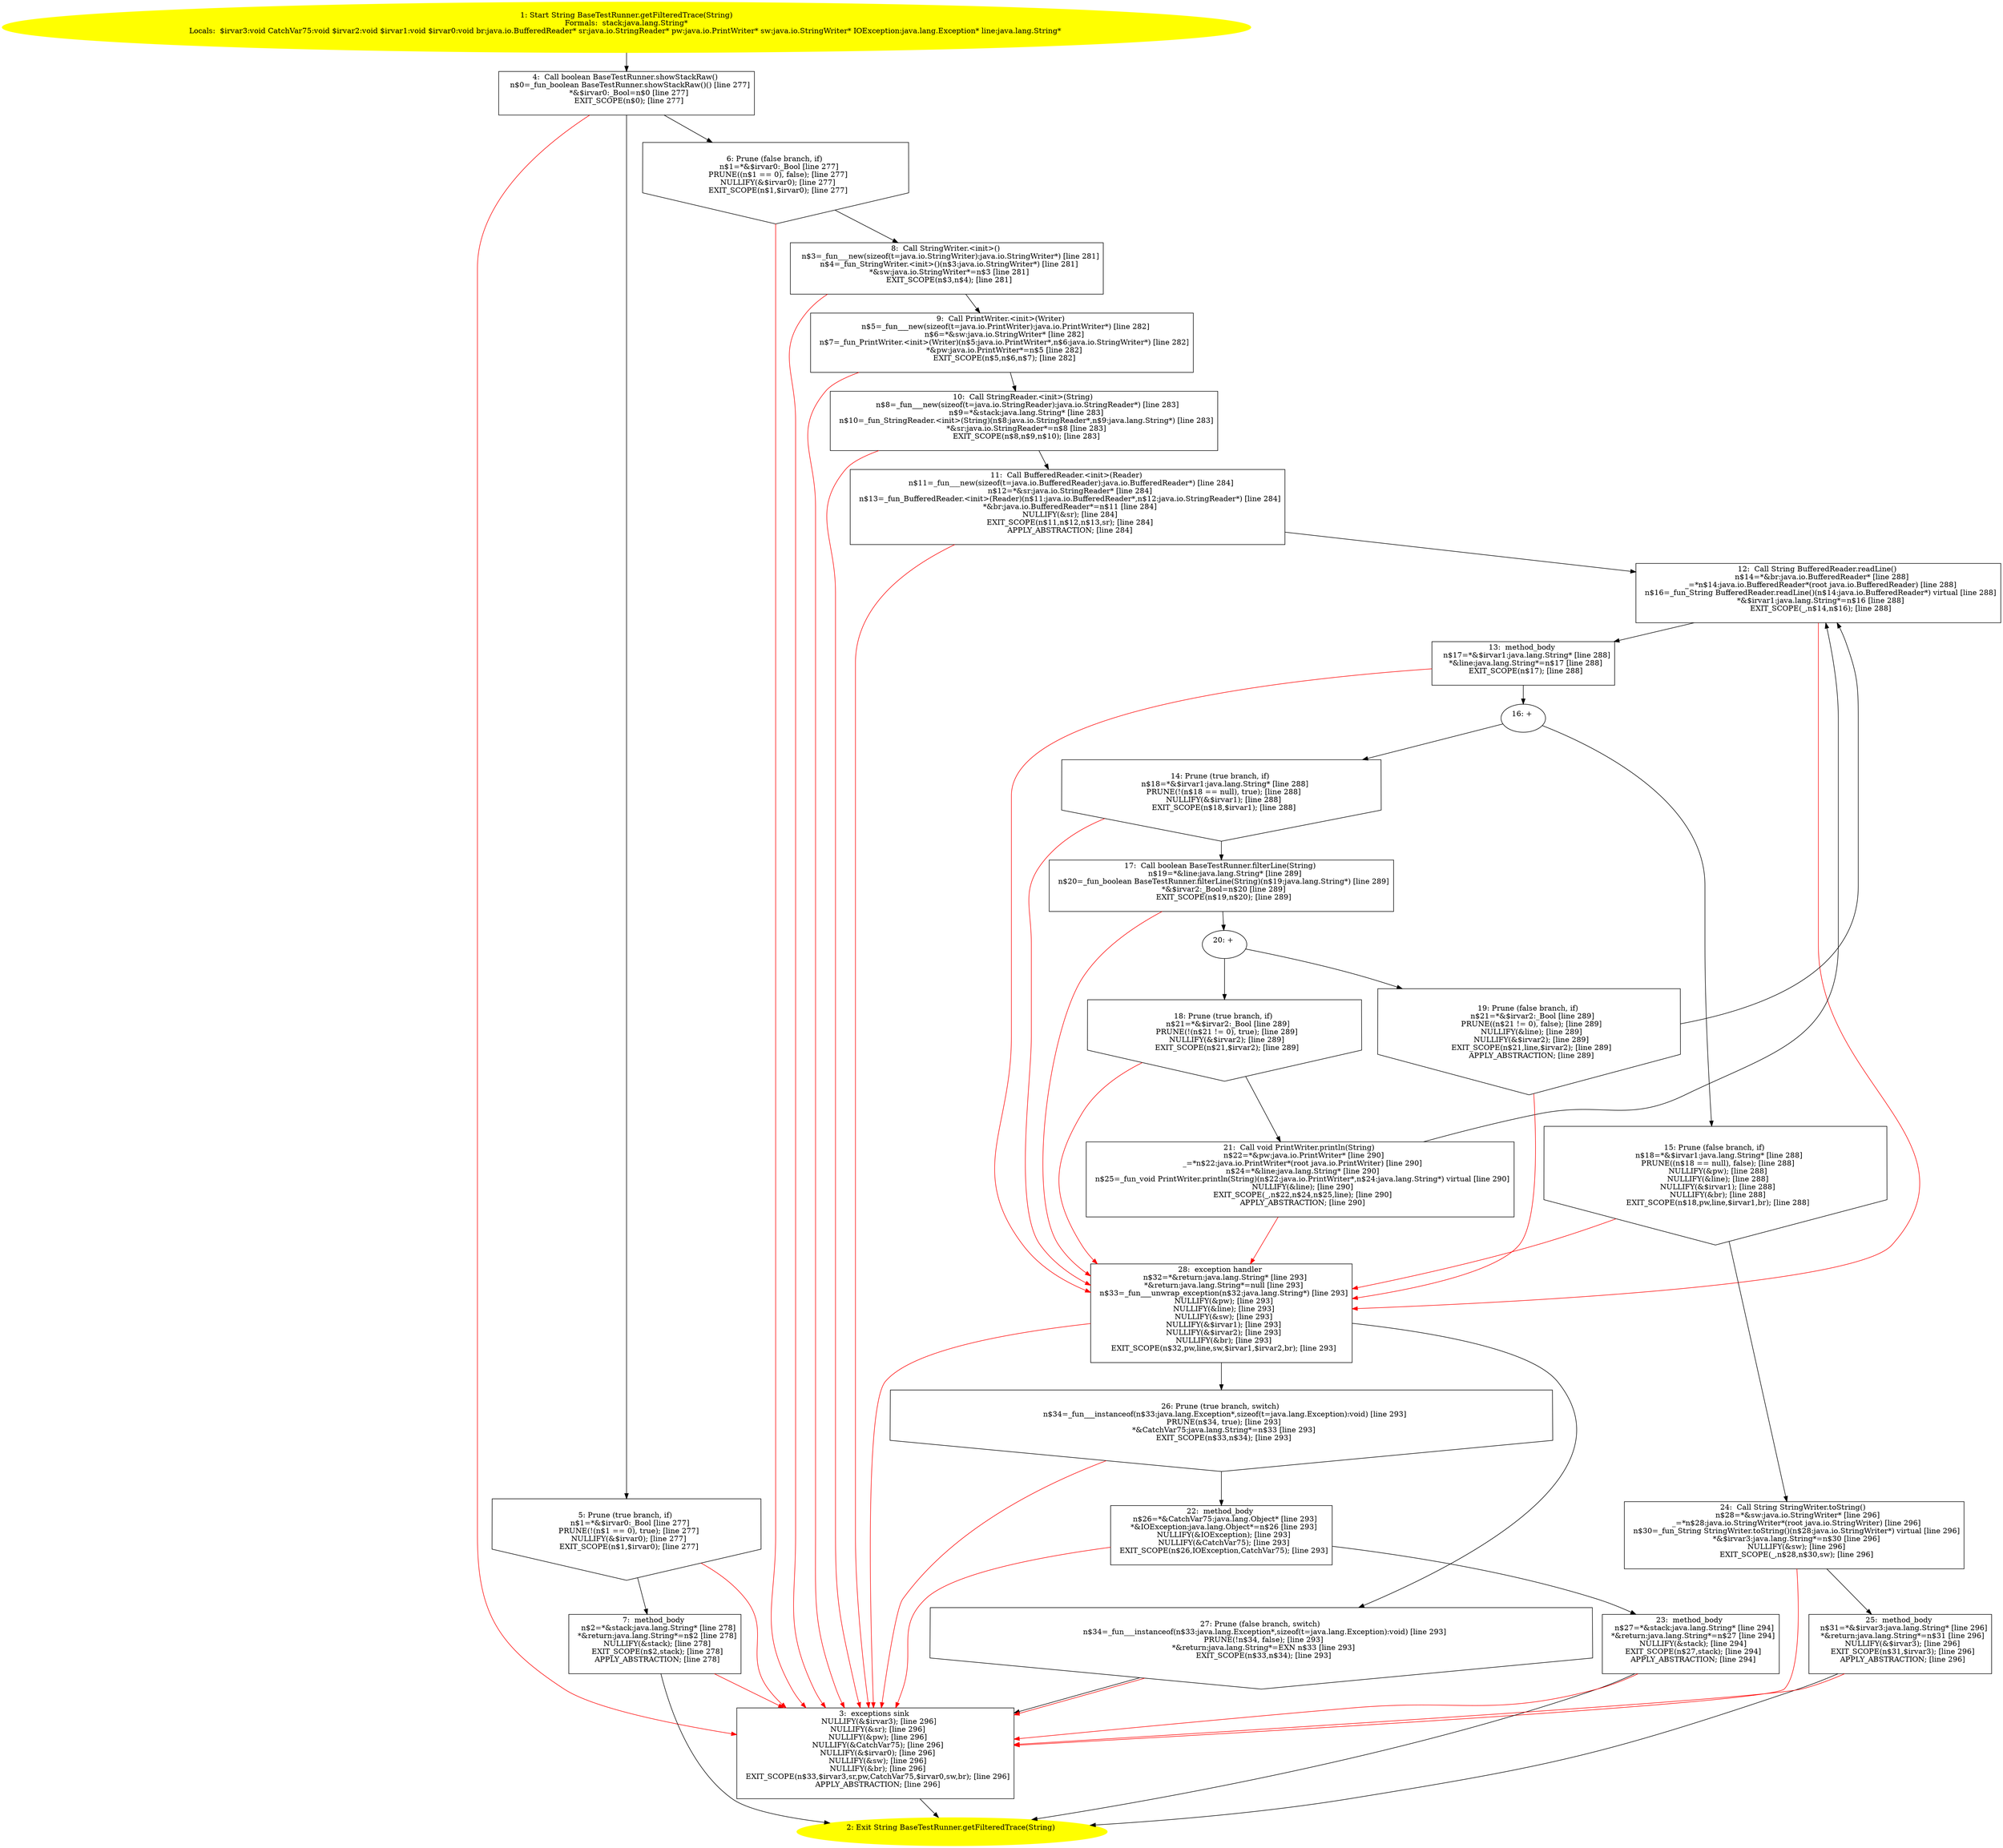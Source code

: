 /* @generated */
digraph cfg {
"junit.runner.BaseTestRunner.getFilteredTrace(java.lang.String):java.lang.String.85c23ba54e7916996d76122bf459030a_1" [label="1: Start String BaseTestRunner.getFilteredTrace(String)\nFormals:  stack:java.lang.String*\nLocals:  $irvar3:void CatchVar75:void $irvar2:void $irvar1:void $irvar0:void br:java.io.BufferedReader* sr:java.io.StringReader* pw:java.io.PrintWriter* sw:java.io.StringWriter* IOException:java.lang.Exception* line:java.lang.String* \n  " color=yellow style=filled]
	

	 "junit.runner.BaseTestRunner.getFilteredTrace(java.lang.String):java.lang.String.85c23ba54e7916996d76122bf459030a_1" -> "junit.runner.BaseTestRunner.getFilteredTrace(java.lang.String):java.lang.String.85c23ba54e7916996d76122bf459030a_4" ;
"junit.runner.BaseTestRunner.getFilteredTrace(java.lang.String):java.lang.String.85c23ba54e7916996d76122bf459030a_2" [label="2: Exit String BaseTestRunner.getFilteredTrace(String) \n  " color=yellow style=filled]
	

"junit.runner.BaseTestRunner.getFilteredTrace(java.lang.String):java.lang.String.85c23ba54e7916996d76122bf459030a_3" [label="3:  exceptions sink \n   NULLIFY(&$irvar3); [line 296]\n  NULLIFY(&sr); [line 296]\n  NULLIFY(&pw); [line 296]\n  NULLIFY(&CatchVar75); [line 296]\n  NULLIFY(&$irvar0); [line 296]\n  NULLIFY(&sw); [line 296]\n  NULLIFY(&br); [line 296]\n  EXIT_SCOPE(n$33,$irvar3,sr,pw,CatchVar75,$irvar0,sw,br); [line 296]\n  APPLY_ABSTRACTION; [line 296]\n " shape="box"]
	

	 "junit.runner.BaseTestRunner.getFilteredTrace(java.lang.String):java.lang.String.85c23ba54e7916996d76122bf459030a_3" -> "junit.runner.BaseTestRunner.getFilteredTrace(java.lang.String):java.lang.String.85c23ba54e7916996d76122bf459030a_2" ;
"junit.runner.BaseTestRunner.getFilteredTrace(java.lang.String):java.lang.String.85c23ba54e7916996d76122bf459030a_4" [label="4:  Call boolean BaseTestRunner.showStackRaw() \n   n$0=_fun_boolean BaseTestRunner.showStackRaw()() [line 277]\n  *&$irvar0:_Bool=n$0 [line 277]\n  EXIT_SCOPE(n$0); [line 277]\n " shape="box"]
	

	 "junit.runner.BaseTestRunner.getFilteredTrace(java.lang.String):java.lang.String.85c23ba54e7916996d76122bf459030a_4" -> "junit.runner.BaseTestRunner.getFilteredTrace(java.lang.String):java.lang.String.85c23ba54e7916996d76122bf459030a_5" ;
	 "junit.runner.BaseTestRunner.getFilteredTrace(java.lang.String):java.lang.String.85c23ba54e7916996d76122bf459030a_4" -> "junit.runner.BaseTestRunner.getFilteredTrace(java.lang.String):java.lang.String.85c23ba54e7916996d76122bf459030a_6" ;
	 "junit.runner.BaseTestRunner.getFilteredTrace(java.lang.String):java.lang.String.85c23ba54e7916996d76122bf459030a_4" -> "junit.runner.BaseTestRunner.getFilteredTrace(java.lang.String):java.lang.String.85c23ba54e7916996d76122bf459030a_3" [color="red" ];
"junit.runner.BaseTestRunner.getFilteredTrace(java.lang.String):java.lang.String.85c23ba54e7916996d76122bf459030a_5" [label="5: Prune (true branch, if) \n   n$1=*&$irvar0:_Bool [line 277]\n  PRUNE(!(n$1 == 0), true); [line 277]\n  NULLIFY(&$irvar0); [line 277]\n  EXIT_SCOPE(n$1,$irvar0); [line 277]\n " shape="invhouse"]
	

	 "junit.runner.BaseTestRunner.getFilteredTrace(java.lang.String):java.lang.String.85c23ba54e7916996d76122bf459030a_5" -> "junit.runner.BaseTestRunner.getFilteredTrace(java.lang.String):java.lang.String.85c23ba54e7916996d76122bf459030a_7" ;
	 "junit.runner.BaseTestRunner.getFilteredTrace(java.lang.String):java.lang.String.85c23ba54e7916996d76122bf459030a_5" -> "junit.runner.BaseTestRunner.getFilteredTrace(java.lang.String):java.lang.String.85c23ba54e7916996d76122bf459030a_3" [color="red" ];
"junit.runner.BaseTestRunner.getFilteredTrace(java.lang.String):java.lang.String.85c23ba54e7916996d76122bf459030a_6" [label="6: Prune (false branch, if) \n   n$1=*&$irvar0:_Bool [line 277]\n  PRUNE((n$1 == 0), false); [line 277]\n  NULLIFY(&$irvar0); [line 277]\n  EXIT_SCOPE(n$1,$irvar0); [line 277]\n " shape="invhouse"]
	

	 "junit.runner.BaseTestRunner.getFilteredTrace(java.lang.String):java.lang.String.85c23ba54e7916996d76122bf459030a_6" -> "junit.runner.BaseTestRunner.getFilteredTrace(java.lang.String):java.lang.String.85c23ba54e7916996d76122bf459030a_8" ;
	 "junit.runner.BaseTestRunner.getFilteredTrace(java.lang.String):java.lang.String.85c23ba54e7916996d76122bf459030a_6" -> "junit.runner.BaseTestRunner.getFilteredTrace(java.lang.String):java.lang.String.85c23ba54e7916996d76122bf459030a_3" [color="red" ];
"junit.runner.BaseTestRunner.getFilteredTrace(java.lang.String):java.lang.String.85c23ba54e7916996d76122bf459030a_7" [label="7:  method_body \n   n$2=*&stack:java.lang.String* [line 278]\n  *&return:java.lang.String*=n$2 [line 278]\n  NULLIFY(&stack); [line 278]\n  EXIT_SCOPE(n$2,stack); [line 278]\n  APPLY_ABSTRACTION; [line 278]\n " shape="box"]
	

	 "junit.runner.BaseTestRunner.getFilteredTrace(java.lang.String):java.lang.String.85c23ba54e7916996d76122bf459030a_7" -> "junit.runner.BaseTestRunner.getFilteredTrace(java.lang.String):java.lang.String.85c23ba54e7916996d76122bf459030a_2" ;
	 "junit.runner.BaseTestRunner.getFilteredTrace(java.lang.String):java.lang.String.85c23ba54e7916996d76122bf459030a_7" -> "junit.runner.BaseTestRunner.getFilteredTrace(java.lang.String):java.lang.String.85c23ba54e7916996d76122bf459030a_3" [color="red" ];
"junit.runner.BaseTestRunner.getFilteredTrace(java.lang.String):java.lang.String.85c23ba54e7916996d76122bf459030a_8" [label="8:  Call StringWriter.<init>() \n   n$3=_fun___new(sizeof(t=java.io.StringWriter):java.io.StringWriter*) [line 281]\n  n$4=_fun_StringWriter.<init>()(n$3:java.io.StringWriter*) [line 281]\n  *&sw:java.io.StringWriter*=n$3 [line 281]\n  EXIT_SCOPE(n$3,n$4); [line 281]\n " shape="box"]
	

	 "junit.runner.BaseTestRunner.getFilteredTrace(java.lang.String):java.lang.String.85c23ba54e7916996d76122bf459030a_8" -> "junit.runner.BaseTestRunner.getFilteredTrace(java.lang.String):java.lang.String.85c23ba54e7916996d76122bf459030a_9" ;
	 "junit.runner.BaseTestRunner.getFilteredTrace(java.lang.String):java.lang.String.85c23ba54e7916996d76122bf459030a_8" -> "junit.runner.BaseTestRunner.getFilteredTrace(java.lang.String):java.lang.String.85c23ba54e7916996d76122bf459030a_3" [color="red" ];
"junit.runner.BaseTestRunner.getFilteredTrace(java.lang.String):java.lang.String.85c23ba54e7916996d76122bf459030a_9" [label="9:  Call PrintWriter.<init>(Writer) \n   n$5=_fun___new(sizeof(t=java.io.PrintWriter):java.io.PrintWriter*) [line 282]\n  n$6=*&sw:java.io.StringWriter* [line 282]\n  n$7=_fun_PrintWriter.<init>(Writer)(n$5:java.io.PrintWriter*,n$6:java.io.StringWriter*) [line 282]\n  *&pw:java.io.PrintWriter*=n$5 [line 282]\n  EXIT_SCOPE(n$5,n$6,n$7); [line 282]\n " shape="box"]
	

	 "junit.runner.BaseTestRunner.getFilteredTrace(java.lang.String):java.lang.String.85c23ba54e7916996d76122bf459030a_9" -> "junit.runner.BaseTestRunner.getFilteredTrace(java.lang.String):java.lang.String.85c23ba54e7916996d76122bf459030a_10" ;
	 "junit.runner.BaseTestRunner.getFilteredTrace(java.lang.String):java.lang.String.85c23ba54e7916996d76122bf459030a_9" -> "junit.runner.BaseTestRunner.getFilteredTrace(java.lang.String):java.lang.String.85c23ba54e7916996d76122bf459030a_3" [color="red" ];
"junit.runner.BaseTestRunner.getFilteredTrace(java.lang.String):java.lang.String.85c23ba54e7916996d76122bf459030a_10" [label="10:  Call StringReader.<init>(String) \n   n$8=_fun___new(sizeof(t=java.io.StringReader):java.io.StringReader*) [line 283]\n  n$9=*&stack:java.lang.String* [line 283]\n  n$10=_fun_StringReader.<init>(String)(n$8:java.io.StringReader*,n$9:java.lang.String*) [line 283]\n  *&sr:java.io.StringReader*=n$8 [line 283]\n  EXIT_SCOPE(n$8,n$9,n$10); [line 283]\n " shape="box"]
	

	 "junit.runner.BaseTestRunner.getFilteredTrace(java.lang.String):java.lang.String.85c23ba54e7916996d76122bf459030a_10" -> "junit.runner.BaseTestRunner.getFilteredTrace(java.lang.String):java.lang.String.85c23ba54e7916996d76122bf459030a_11" ;
	 "junit.runner.BaseTestRunner.getFilteredTrace(java.lang.String):java.lang.String.85c23ba54e7916996d76122bf459030a_10" -> "junit.runner.BaseTestRunner.getFilteredTrace(java.lang.String):java.lang.String.85c23ba54e7916996d76122bf459030a_3" [color="red" ];
"junit.runner.BaseTestRunner.getFilteredTrace(java.lang.String):java.lang.String.85c23ba54e7916996d76122bf459030a_11" [label="11:  Call BufferedReader.<init>(Reader) \n   n$11=_fun___new(sizeof(t=java.io.BufferedReader):java.io.BufferedReader*) [line 284]\n  n$12=*&sr:java.io.StringReader* [line 284]\n  n$13=_fun_BufferedReader.<init>(Reader)(n$11:java.io.BufferedReader*,n$12:java.io.StringReader*) [line 284]\n  *&br:java.io.BufferedReader*=n$11 [line 284]\n  NULLIFY(&sr); [line 284]\n  EXIT_SCOPE(n$11,n$12,n$13,sr); [line 284]\n  APPLY_ABSTRACTION; [line 284]\n " shape="box"]
	

	 "junit.runner.BaseTestRunner.getFilteredTrace(java.lang.String):java.lang.String.85c23ba54e7916996d76122bf459030a_11" -> "junit.runner.BaseTestRunner.getFilteredTrace(java.lang.String):java.lang.String.85c23ba54e7916996d76122bf459030a_12" ;
	 "junit.runner.BaseTestRunner.getFilteredTrace(java.lang.String):java.lang.String.85c23ba54e7916996d76122bf459030a_11" -> "junit.runner.BaseTestRunner.getFilteredTrace(java.lang.String):java.lang.String.85c23ba54e7916996d76122bf459030a_3" [color="red" ];
"junit.runner.BaseTestRunner.getFilteredTrace(java.lang.String):java.lang.String.85c23ba54e7916996d76122bf459030a_12" [label="12:  Call String BufferedReader.readLine() \n   n$14=*&br:java.io.BufferedReader* [line 288]\n  _=*n$14:java.io.BufferedReader*(root java.io.BufferedReader) [line 288]\n  n$16=_fun_String BufferedReader.readLine()(n$14:java.io.BufferedReader*) virtual [line 288]\n  *&$irvar1:java.lang.String*=n$16 [line 288]\n  EXIT_SCOPE(_,n$14,n$16); [line 288]\n " shape="box"]
	

	 "junit.runner.BaseTestRunner.getFilteredTrace(java.lang.String):java.lang.String.85c23ba54e7916996d76122bf459030a_12" -> "junit.runner.BaseTestRunner.getFilteredTrace(java.lang.String):java.lang.String.85c23ba54e7916996d76122bf459030a_13" ;
	 "junit.runner.BaseTestRunner.getFilteredTrace(java.lang.String):java.lang.String.85c23ba54e7916996d76122bf459030a_12" -> "junit.runner.BaseTestRunner.getFilteredTrace(java.lang.String):java.lang.String.85c23ba54e7916996d76122bf459030a_28" [color="red" ];
"junit.runner.BaseTestRunner.getFilteredTrace(java.lang.String):java.lang.String.85c23ba54e7916996d76122bf459030a_13" [label="13:  method_body \n   n$17=*&$irvar1:java.lang.String* [line 288]\n  *&line:java.lang.String*=n$17 [line 288]\n  EXIT_SCOPE(n$17); [line 288]\n " shape="box"]
	

	 "junit.runner.BaseTestRunner.getFilteredTrace(java.lang.String):java.lang.String.85c23ba54e7916996d76122bf459030a_13" -> "junit.runner.BaseTestRunner.getFilteredTrace(java.lang.String):java.lang.String.85c23ba54e7916996d76122bf459030a_16" ;
	 "junit.runner.BaseTestRunner.getFilteredTrace(java.lang.String):java.lang.String.85c23ba54e7916996d76122bf459030a_13" -> "junit.runner.BaseTestRunner.getFilteredTrace(java.lang.String):java.lang.String.85c23ba54e7916996d76122bf459030a_28" [color="red" ];
"junit.runner.BaseTestRunner.getFilteredTrace(java.lang.String):java.lang.String.85c23ba54e7916996d76122bf459030a_14" [label="14: Prune (true branch, if) \n   n$18=*&$irvar1:java.lang.String* [line 288]\n  PRUNE(!(n$18 == null), true); [line 288]\n  NULLIFY(&$irvar1); [line 288]\n  EXIT_SCOPE(n$18,$irvar1); [line 288]\n " shape="invhouse"]
	

	 "junit.runner.BaseTestRunner.getFilteredTrace(java.lang.String):java.lang.String.85c23ba54e7916996d76122bf459030a_14" -> "junit.runner.BaseTestRunner.getFilteredTrace(java.lang.String):java.lang.String.85c23ba54e7916996d76122bf459030a_17" ;
	 "junit.runner.BaseTestRunner.getFilteredTrace(java.lang.String):java.lang.String.85c23ba54e7916996d76122bf459030a_14" -> "junit.runner.BaseTestRunner.getFilteredTrace(java.lang.String):java.lang.String.85c23ba54e7916996d76122bf459030a_28" [color="red" ];
"junit.runner.BaseTestRunner.getFilteredTrace(java.lang.String):java.lang.String.85c23ba54e7916996d76122bf459030a_15" [label="15: Prune (false branch, if) \n   n$18=*&$irvar1:java.lang.String* [line 288]\n  PRUNE((n$18 == null), false); [line 288]\n  NULLIFY(&pw); [line 288]\n  NULLIFY(&line); [line 288]\n  NULLIFY(&$irvar1); [line 288]\n  NULLIFY(&br); [line 288]\n  EXIT_SCOPE(n$18,pw,line,$irvar1,br); [line 288]\n " shape="invhouse"]
	

	 "junit.runner.BaseTestRunner.getFilteredTrace(java.lang.String):java.lang.String.85c23ba54e7916996d76122bf459030a_15" -> "junit.runner.BaseTestRunner.getFilteredTrace(java.lang.String):java.lang.String.85c23ba54e7916996d76122bf459030a_24" ;
	 "junit.runner.BaseTestRunner.getFilteredTrace(java.lang.String):java.lang.String.85c23ba54e7916996d76122bf459030a_15" -> "junit.runner.BaseTestRunner.getFilteredTrace(java.lang.String):java.lang.String.85c23ba54e7916996d76122bf459030a_28" [color="red" ];
"junit.runner.BaseTestRunner.getFilteredTrace(java.lang.String):java.lang.String.85c23ba54e7916996d76122bf459030a_16" [label="16: + \n  " ]
	

	 "junit.runner.BaseTestRunner.getFilteredTrace(java.lang.String):java.lang.String.85c23ba54e7916996d76122bf459030a_16" -> "junit.runner.BaseTestRunner.getFilteredTrace(java.lang.String):java.lang.String.85c23ba54e7916996d76122bf459030a_14" ;
	 "junit.runner.BaseTestRunner.getFilteredTrace(java.lang.String):java.lang.String.85c23ba54e7916996d76122bf459030a_16" -> "junit.runner.BaseTestRunner.getFilteredTrace(java.lang.String):java.lang.String.85c23ba54e7916996d76122bf459030a_15" ;
"junit.runner.BaseTestRunner.getFilteredTrace(java.lang.String):java.lang.String.85c23ba54e7916996d76122bf459030a_17" [label="17:  Call boolean BaseTestRunner.filterLine(String) \n   n$19=*&line:java.lang.String* [line 289]\n  n$20=_fun_boolean BaseTestRunner.filterLine(String)(n$19:java.lang.String*) [line 289]\n  *&$irvar2:_Bool=n$20 [line 289]\n  EXIT_SCOPE(n$19,n$20); [line 289]\n " shape="box"]
	

	 "junit.runner.BaseTestRunner.getFilteredTrace(java.lang.String):java.lang.String.85c23ba54e7916996d76122bf459030a_17" -> "junit.runner.BaseTestRunner.getFilteredTrace(java.lang.String):java.lang.String.85c23ba54e7916996d76122bf459030a_20" ;
	 "junit.runner.BaseTestRunner.getFilteredTrace(java.lang.String):java.lang.String.85c23ba54e7916996d76122bf459030a_17" -> "junit.runner.BaseTestRunner.getFilteredTrace(java.lang.String):java.lang.String.85c23ba54e7916996d76122bf459030a_28" [color="red" ];
"junit.runner.BaseTestRunner.getFilteredTrace(java.lang.String):java.lang.String.85c23ba54e7916996d76122bf459030a_18" [label="18: Prune (true branch, if) \n   n$21=*&$irvar2:_Bool [line 289]\n  PRUNE(!(n$21 != 0), true); [line 289]\n  NULLIFY(&$irvar2); [line 289]\n  EXIT_SCOPE(n$21,$irvar2); [line 289]\n " shape="invhouse"]
	

	 "junit.runner.BaseTestRunner.getFilteredTrace(java.lang.String):java.lang.String.85c23ba54e7916996d76122bf459030a_18" -> "junit.runner.BaseTestRunner.getFilteredTrace(java.lang.String):java.lang.String.85c23ba54e7916996d76122bf459030a_21" ;
	 "junit.runner.BaseTestRunner.getFilteredTrace(java.lang.String):java.lang.String.85c23ba54e7916996d76122bf459030a_18" -> "junit.runner.BaseTestRunner.getFilteredTrace(java.lang.String):java.lang.String.85c23ba54e7916996d76122bf459030a_28" [color="red" ];
"junit.runner.BaseTestRunner.getFilteredTrace(java.lang.String):java.lang.String.85c23ba54e7916996d76122bf459030a_19" [label="19: Prune (false branch, if) \n   n$21=*&$irvar2:_Bool [line 289]\n  PRUNE((n$21 != 0), false); [line 289]\n  NULLIFY(&line); [line 289]\n  NULLIFY(&$irvar2); [line 289]\n  EXIT_SCOPE(n$21,line,$irvar2); [line 289]\n  APPLY_ABSTRACTION; [line 289]\n " shape="invhouse"]
	

	 "junit.runner.BaseTestRunner.getFilteredTrace(java.lang.String):java.lang.String.85c23ba54e7916996d76122bf459030a_19" -> "junit.runner.BaseTestRunner.getFilteredTrace(java.lang.String):java.lang.String.85c23ba54e7916996d76122bf459030a_12" ;
	 "junit.runner.BaseTestRunner.getFilteredTrace(java.lang.String):java.lang.String.85c23ba54e7916996d76122bf459030a_19" -> "junit.runner.BaseTestRunner.getFilteredTrace(java.lang.String):java.lang.String.85c23ba54e7916996d76122bf459030a_28" [color="red" ];
"junit.runner.BaseTestRunner.getFilteredTrace(java.lang.String):java.lang.String.85c23ba54e7916996d76122bf459030a_20" [label="20: + \n  " ]
	

	 "junit.runner.BaseTestRunner.getFilteredTrace(java.lang.String):java.lang.String.85c23ba54e7916996d76122bf459030a_20" -> "junit.runner.BaseTestRunner.getFilteredTrace(java.lang.String):java.lang.String.85c23ba54e7916996d76122bf459030a_18" ;
	 "junit.runner.BaseTestRunner.getFilteredTrace(java.lang.String):java.lang.String.85c23ba54e7916996d76122bf459030a_20" -> "junit.runner.BaseTestRunner.getFilteredTrace(java.lang.String):java.lang.String.85c23ba54e7916996d76122bf459030a_19" ;
"junit.runner.BaseTestRunner.getFilteredTrace(java.lang.String):java.lang.String.85c23ba54e7916996d76122bf459030a_21" [label="21:  Call void PrintWriter.println(String) \n   n$22=*&pw:java.io.PrintWriter* [line 290]\n  _=*n$22:java.io.PrintWriter*(root java.io.PrintWriter) [line 290]\n  n$24=*&line:java.lang.String* [line 290]\n  n$25=_fun_void PrintWriter.println(String)(n$22:java.io.PrintWriter*,n$24:java.lang.String*) virtual [line 290]\n  NULLIFY(&line); [line 290]\n  EXIT_SCOPE(_,n$22,n$24,n$25,line); [line 290]\n  APPLY_ABSTRACTION; [line 290]\n " shape="box"]
	

	 "junit.runner.BaseTestRunner.getFilteredTrace(java.lang.String):java.lang.String.85c23ba54e7916996d76122bf459030a_21" -> "junit.runner.BaseTestRunner.getFilteredTrace(java.lang.String):java.lang.String.85c23ba54e7916996d76122bf459030a_12" ;
	 "junit.runner.BaseTestRunner.getFilteredTrace(java.lang.String):java.lang.String.85c23ba54e7916996d76122bf459030a_21" -> "junit.runner.BaseTestRunner.getFilteredTrace(java.lang.String):java.lang.String.85c23ba54e7916996d76122bf459030a_28" [color="red" ];
"junit.runner.BaseTestRunner.getFilteredTrace(java.lang.String):java.lang.String.85c23ba54e7916996d76122bf459030a_22" [label="22:  method_body \n   n$26=*&CatchVar75:java.lang.Object* [line 293]\n  *&IOException:java.lang.Object*=n$26 [line 293]\n  NULLIFY(&IOException); [line 293]\n  NULLIFY(&CatchVar75); [line 293]\n  EXIT_SCOPE(n$26,IOException,CatchVar75); [line 293]\n " shape="box"]
	

	 "junit.runner.BaseTestRunner.getFilteredTrace(java.lang.String):java.lang.String.85c23ba54e7916996d76122bf459030a_22" -> "junit.runner.BaseTestRunner.getFilteredTrace(java.lang.String):java.lang.String.85c23ba54e7916996d76122bf459030a_23" ;
	 "junit.runner.BaseTestRunner.getFilteredTrace(java.lang.String):java.lang.String.85c23ba54e7916996d76122bf459030a_22" -> "junit.runner.BaseTestRunner.getFilteredTrace(java.lang.String):java.lang.String.85c23ba54e7916996d76122bf459030a_3" [color="red" ];
"junit.runner.BaseTestRunner.getFilteredTrace(java.lang.String):java.lang.String.85c23ba54e7916996d76122bf459030a_23" [label="23:  method_body \n   n$27=*&stack:java.lang.String* [line 294]\n  *&return:java.lang.String*=n$27 [line 294]\n  NULLIFY(&stack); [line 294]\n  EXIT_SCOPE(n$27,stack); [line 294]\n  APPLY_ABSTRACTION; [line 294]\n " shape="box"]
	

	 "junit.runner.BaseTestRunner.getFilteredTrace(java.lang.String):java.lang.String.85c23ba54e7916996d76122bf459030a_23" -> "junit.runner.BaseTestRunner.getFilteredTrace(java.lang.String):java.lang.String.85c23ba54e7916996d76122bf459030a_2" ;
	 "junit.runner.BaseTestRunner.getFilteredTrace(java.lang.String):java.lang.String.85c23ba54e7916996d76122bf459030a_23" -> "junit.runner.BaseTestRunner.getFilteredTrace(java.lang.String):java.lang.String.85c23ba54e7916996d76122bf459030a_3" [color="red" ];
"junit.runner.BaseTestRunner.getFilteredTrace(java.lang.String):java.lang.String.85c23ba54e7916996d76122bf459030a_24" [label="24:  Call String StringWriter.toString() \n   n$28=*&sw:java.io.StringWriter* [line 296]\n  _=*n$28:java.io.StringWriter*(root java.io.StringWriter) [line 296]\n  n$30=_fun_String StringWriter.toString()(n$28:java.io.StringWriter*) virtual [line 296]\n  *&$irvar3:java.lang.String*=n$30 [line 296]\n  NULLIFY(&sw); [line 296]\n  EXIT_SCOPE(_,n$28,n$30,sw); [line 296]\n " shape="box"]
	

	 "junit.runner.BaseTestRunner.getFilteredTrace(java.lang.String):java.lang.String.85c23ba54e7916996d76122bf459030a_24" -> "junit.runner.BaseTestRunner.getFilteredTrace(java.lang.String):java.lang.String.85c23ba54e7916996d76122bf459030a_25" ;
	 "junit.runner.BaseTestRunner.getFilteredTrace(java.lang.String):java.lang.String.85c23ba54e7916996d76122bf459030a_24" -> "junit.runner.BaseTestRunner.getFilteredTrace(java.lang.String):java.lang.String.85c23ba54e7916996d76122bf459030a_3" [color="red" ];
"junit.runner.BaseTestRunner.getFilteredTrace(java.lang.String):java.lang.String.85c23ba54e7916996d76122bf459030a_25" [label="25:  method_body \n   n$31=*&$irvar3:java.lang.String* [line 296]\n  *&return:java.lang.String*=n$31 [line 296]\n  NULLIFY(&$irvar3); [line 296]\n  EXIT_SCOPE(n$31,$irvar3); [line 296]\n  APPLY_ABSTRACTION; [line 296]\n " shape="box"]
	

	 "junit.runner.BaseTestRunner.getFilteredTrace(java.lang.String):java.lang.String.85c23ba54e7916996d76122bf459030a_25" -> "junit.runner.BaseTestRunner.getFilteredTrace(java.lang.String):java.lang.String.85c23ba54e7916996d76122bf459030a_2" ;
	 "junit.runner.BaseTestRunner.getFilteredTrace(java.lang.String):java.lang.String.85c23ba54e7916996d76122bf459030a_25" -> "junit.runner.BaseTestRunner.getFilteredTrace(java.lang.String):java.lang.String.85c23ba54e7916996d76122bf459030a_3" [color="red" ];
"junit.runner.BaseTestRunner.getFilteredTrace(java.lang.String):java.lang.String.85c23ba54e7916996d76122bf459030a_26" [label="26: Prune (true branch, switch) \n   n$34=_fun___instanceof(n$33:java.lang.Exception*,sizeof(t=java.lang.Exception):void) [line 293]\n  PRUNE(n$34, true); [line 293]\n  *&CatchVar75:java.lang.String*=n$33 [line 293]\n  EXIT_SCOPE(n$33,n$34); [line 293]\n " shape="invhouse"]
	

	 "junit.runner.BaseTestRunner.getFilteredTrace(java.lang.String):java.lang.String.85c23ba54e7916996d76122bf459030a_26" -> "junit.runner.BaseTestRunner.getFilteredTrace(java.lang.String):java.lang.String.85c23ba54e7916996d76122bf459030a_22" ;
	 "junit.runner.BaseTestRunner.getFilteredTrace(java.lang.String):java.lang.String.85c23ba54e7916996d76122bf459030a_26" -> "junit.runner.BaseTestRunner.getFilteredTrace(java.lang.String):java.lang.String.85c23ba54e7916996d76122bf459030a_3" [color="red" ];
"junit.runner.BaseTestRunner.getFilteredTrace(java.lang.String):java.lang.String.85c23ba54e7916996d76122bf459030a_27" [label="27: Prune (false branch, switch) \n   n$34=_fun___instanceof(n$33:java.lang.Exception*,sizeof(t=java.lang.Exception):void) [line 293]\n  PRUNE(!n$34, false); [line 293]\n  *&return:java.lang.String*=EXN n$33 [line 293]\n  EXIT_SCOPE(n$33,n$34); [line 293]\n " shape="invhouse"]
	

	 "junit.runner.BaseTestRunner.getFilteredTrace(java.lang.String):java.lang.String.85c23ba54e7916996d76122bf459030a_27" -> "junit.runner.BaseTestRunner.getFilteredTrace(java.lang.String):java.lang.String.85c23ba54e7916996d76122bf459030a_3" ;
	 "junit.runner.BaseTestRunner.getFilteredTrace(java.lang.String):java.lang.String.85c23ba54e7916996d76122bf459030a_27" -> "junit.runner.BaseTestRunner.getFilteredTrace(java.lang.String):java.lang.String.85c23ba54e7916996d76122bf459030a_3" [color="red" ];
"junit.runner.BaseTestRunner.getFilteredTrace(java.lang.String):java.lang.String.85c23ba54e7916996d76122bf459030a_28" [label="28:  exception handler \n   n$32=*&return:java.lang.String* [line 293]\n  *&return:java.lang.String*=null [line 293]\n  n$33=_fun___unwrap_exception(n$32:java.lang.String*) [line 293]\n  NULLIFY(&pw); [line 293]\n  NULLIFY(&line); [line 293]\n  NULLIFY(&sw); [line 293]\n  NULLIFY(&$irvar1); [line 293]\n  NULLIFY(&$irvar2); [line 293]\n  NULLIFY(&br); [line 293]\n  EXIT_SCOPE(n$32,pw,line,sw,$irvar1,$irvar2,br); [line 293]\n " shape="box"]
	

	 "junit.runner.BaseTestRunner.getFilteredTrace(java.lang.String):java.lang.String.85c23ba54e7916996d76122bf459030a_28" -> "junit.runner.BaseTestRunner.getFilteredTrace(java.lang.String):java.lang.String.85c23ba54e7916996d76122bf459030a_26" ;
	 "junit.runner.BaseTestRunner.getFilteredTrace(java.lang.String):java.lang.String.85c23ba54e7916996d76122bf459030a_28" -> "junit.runner.BaseTestRunner.getFilteredTrace(java.lang.String):java.lang.String.85c23ba54e7916996d76122bf459030a_27" ;
	 "junit.runner.BaseTestRunner.getFilteredTrace(java.lang.String):java.lang.String.85c23ba54e7916996d76122bf459030a_28" -> "junit.runner.BaseTestRunner.getFilteredTrace(java.lang.String):java.lang.String.85c23ba54e7916996d76122bf459030a_3" [color="red" ];
}
